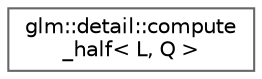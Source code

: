 digraph "Graphical Class Hierarchy"
{
 // LATEX_PDF_SIZE
  bgcolor="transparent";
  edge [fontname=Helvetica,fontsize=10,labelfontname=Helvetica,labelfontsize=10];
  node [fontname=Helvetica,fontsize=10,shape=box,height=0.2,width=0.4];
  rankdir="LR";
  Node0 [id="Node000000",label="glm::detail::compute\l_half\< L, Q \>",height=0.2,width=0.4,color="grey40", fillcolor="white", style="filled",URL="$structglm_1_1detail_1_1compute__half.html",tooltip=" "];
}
